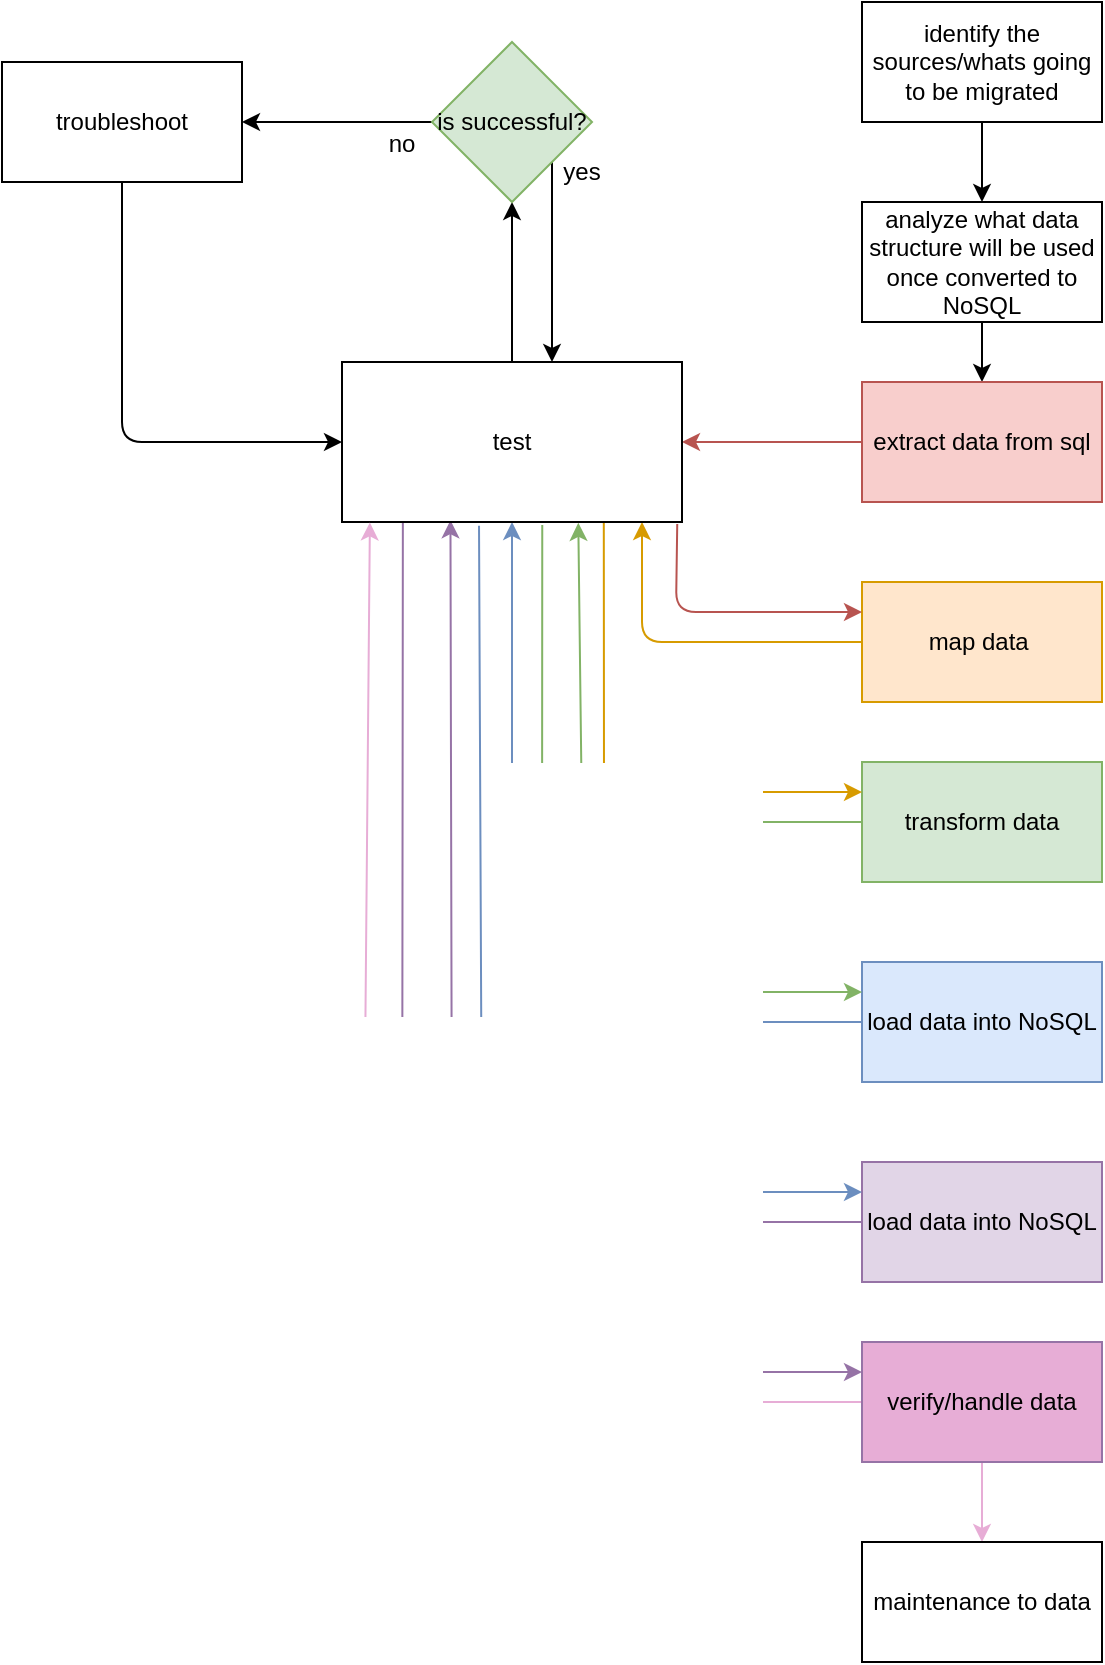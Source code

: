 <mxfile>
    <diagram id="MVB5TgoPTmdPpztOAU_t" name="Page-1">
        <mxGraphModel dx="2514" dy="1136" grid="1" gridSize="10" guides="1" tooltips="1" connect="1" arrows="1" fold="1" page="1" pageScale="1" pageWidth="850" pageHeight="1100" math="0" shadow="0">
            <root>
                <mxCell id="0"/>
                <mxCell id="1" parent="0"/>
                <mxCell id="2" value="" style="edgeStyle=none;html=1;" edge="1" parent="1" source="3" target="5">
                    <mxGeometry relative="1" as="geometry"/>
                </mxCell>
                <mxCell id="3" value="identify the sources/whats going to be migrated" style="rounded=0;whiteSpace=wrap;html=1;" vertex="1" parent="1">
                    <mxGeometry x="360" y="140" width="120" height="60" as="geometry"/>
                </mxCell>
                <mxCell id="4" value="" style="edgeStyle=none;html=1;" edge="1" parent="1" source="5" target="7">
                    <mxGeometry relative="1" as="geometry"/>
                </mxCell>
                <mxCell id="5" value="analyze what data structure will be used once converted to NoSQL" style="rounded=0;whiteSpace=wrap;html=1;" vertex="1" parent="1">
                    <mxGeometry x="360" y="240" width="120" height="60" as="geometry"/>
                </mxCell>
                <mxCell id="6" value="" style="edgeStyle=none;html=1;fillColor=#f8cecc;strokeColor=#b85450;" edge="1" parent="1" source="7" target="22">
                    <mxGeometry relative="1" as="geometry"/>
                </mxCell>
                <mxCell id="7" value="extract data from sql" style="rounded=0;whiteSpace=wrap;html=1;fillColor=#f8cecc;strokeColor=#b85450;" vertex="1" parent="1">
                    <mxGeometry x="360" y="330" width="120" height="60" as="geometry"/>
                </mxCell>
                <mxCell id="8" style="edgeStyle=none;html=1;exitX=0;exitY=0.5;exitDx=0;exitDy=0;fillColor=#ffe6cc;strokeColor=#d79b00;" edge="1" parent="1" source="9">
                    <mxGeometry relative="1" as="geometry">
                        <mxPoint x="250" y="400" as="targetPoint"/>
                        <Array as="points">
                            <mxPoint x="250" y="460"/>
                        </Array>
                    </mxGeometry>
                </mxCell>
                <mxCell id="9" value="map data&amp;nbsp;" style="rounded=0;whiteSpace=wrap;html=1;fillColor=#ffe6cc;strokeColor=#d79b00;" vertex="1" parent="1">
                    <mxGeometry x="360" y="430" width="120" height="60" as="geometry"/>
                </mxCell>
                <mxCell id="10" style="edgeStyle=none;html=1;exitX=0;exitY=0.5;exitDx=0;exitDy=0;entryX=0.695;entryY=1.005;entryDx=0;entryDy=0;fillColor=#d5e8d4;strokeColor=#82b366;entryPerimeter=0;" edge="1" parent="1" source="11" target="22">
                    <mxGeometry relative="1" as="geometry">
                        <Array as="points">
                            <mxPoint x="220" y="550"/>
                        </Array>
                    </mxGeometry>
                </mxCell>
                <mxCell id="11" value="transform data" style="rounded=0;whiteSpace=wrap;html=1;fillColor=#d5e8d4;strokeColor=#82b366;" vertex="1" parent="1">
                    <mxGeometry x="360" y="520" width="120" height="60" as="geometry"/>
                </mxCell>
                <mxCell id="12" style="edgeStyle=none;html=1;exitX=0;exitY=0.5;exitDx=0;exitDy=0;entryX=0.5;entryY=1;entryDx=0;entryDy=0;fillColor=#dae8fc;strokeColor=#6c8ebf;" edge="1" parent="1" source="13" target="22">
                    <mxGeometry relative="1" as="geometry">
                        <Array as="points">
                            <mxPoint x="185" y="650"/>
                        </Array>
                    </mxGeometry>
                </mxCell>
                <mxCell id="13" value="load data into NoSQL" style="rounded=0;whiteSpace=wrap;html=1;fillColor=#dae8fc;strokeColor=#6c8ebf;" vertex="1" parent="1">
                    <mxGeometry x="360" y="620" width="120" height="60" as="geometry"/>
                </mxCell>
                <mxCell id="14" style="edgeStyle=none;html=1;exitX=0;exitY=0.5;exitDx=0;exitDy=0;entryX=0.319;entryY=0.989;entryDx=0;entryDy=0;fillColor=#e1d5e7;strokeColor=#9673a6;entryPerimeter=0;" edge="1" parent="1" source="15" target="22">
                    <mxGeometry relative="1" as="geometry">
                        <Array as="points">
                            <mxPoint x="155" y="750"/>
                        </Array>
                    </mxGeometry>
                </mxCell>
                <mxCell id="15" value="load data into NoSQL" style="rounded=0;whiteSpace=wrap;html=1;fillColor=#e1d5e7;strokeColor=#9673a6;" vertex="1" parent="1">
                    <mxGeometry x="360" y="720" width="120" height="60" as="geometry"/>
                </mxCell>
                <mxCell id="16" style="edgeStyle=none;html=1;exitX=0.986;exitY=1.013;exitDx=0;exitDy=0;entryX=0;entryY=0.25;entryDx=0;entryDy=0;exitPerimeter=0;fillColor=#f8cecc;strokeColor=#b85450;" edge="1" parent="1" source="22" target="9">
                    <mxGeometry relative="1" as="geometry">
                        <Array as="points">
                            <mxPoint x="267" y="445"/>
                        </Array>
                    </mxGeometry>
                </mxCell>
                <mxCell id="17" style="edgeStyle=none;html=1;exitX=0.77;exitY=0.998;exitDx=0;exitDy=0;entryX=0;entryY=0.25;entryDx=0;entryDy=0;exitPerimeter=0;fillColor=#ffe6cc;strokeColor=#d79b00;" edge="1" parent="1" source="22" target="11">
                    <mxGeometry relative="1" as="geometry">
                        <Array as="points">
                            <mxPoint x="231" y="535"/>
                        </Array>
                    </mxGeometry>
                </mxCell>
                <mxCell id="18" style="edgeStyle=none;html=1;exitX=0.589;exitY=1.019;exitDx=0;exitDy=0;entryX=0;entryY=0.25;entryDx=0;entryDy=0;exitPerimeter=0;fillColor=#d5e8d4;strokeColor=#82b366;" edge="1" parent="1" source="22" target="13">
                    <mxGeometry relative="1" as="geometry">
                        <Array as="points">
                            <mxPoint x="200" y="635"/>
                        </Array>
                    </mxGeometry>
                </mxCell>
                <mxCell id="19" style="edgeStyle=none;html=1;exitX=0.403;exitY=1.023;exitDx=0;exitDy=0;entryX=0;entryY=0.25;entryDx=0;entryDy=0;exitPerimeter=0;fillColor=#dae8fc;strokeColor=#6c8ebf;" edge="1" parent="1" source="22" target="15">
                    <mxGeometry relative="1" as="geometry">
                        <Array as="points">
                            <mxPoint x="170" y="735"/>
                        </Array>
                    </mxGeometry>
                </mxCell>
                <mxCell id="20" style="edgeStyle=none;html=1;exitX=0.179;exitY=1.003;exitDx=0;exitDy=0;entryX=0;entryY=0.25;entryDx=0;entryDy=0;strokeColor=#9673a6;exitPerimeter=0;fillColor=#e1d5e7;" edge="1" parent="1" source="22" target="25">
                    <mxGeometry relative="1" as="geometry">
                        <Array as="points">
                            <mxPoint x="130" y="825"/>
                        </Array>
                    </mxGeometry>
                </mxCell>
                <mxCell id="21" value="" style="edgeStyle=none;html=1;" edge="1" parent="1" source="22" target="29">
                    <mxGeometry relative="1" as="geometry"/>
                </mxCell>
                <mxCell id="22" value="test" style="rounded=0;whiteSpace=wrap;html=1;" vertex="1" parent="1">
                    <mxGeometry x="100" y="320" width="170" height="80" as="geometry"/>
                </mxCell>
                <mxCell id="23" style="edgeStyle=none;html=1;exitX=0;exitY=0.5;exitDx=0;exitDy=0;strokeColor=#E7ADD6;entryX=0.082;entryY=1.003;entryDx=0;entryDy=0;entryPerimeter=0;" edge="1" parent="1" source="25" target="22">
                    <mxGeometry relative="1" as="geometry">
                        <mxPoint x="133" y="400" as="targetPoint"/>
                        <Array as="points">
                            <mxPoint x="110" y="840"/>
                        </Array>
                    </mxGeometry>
                </mxCell>
                <mxCell id="24" value="" style="edgeStyle=none;html=1;strokeColor=#E7ADD6;" edge="1" parent="1" source="25" target="26">
                    <mxGeometry relative="1" as="geometry"/>
                </mxCell>
                <mxCell id="25" value="verify/handle data" style="rounded=0;whiteSpace=wrap;html=1;fillColor=#E7ADD6;strokeColor=#9673a6;" vertex="1" parent="1">
                    <mxGeometry x="360" y="810" width="120" height="60" as="geometry"/>
                </mxCell>
                <mxCell id="26" value="maintenance to data" style="rounded=0;whiteSpace=wrap;html=1;" vertex="1" parent="1">
                    <mxGeometry x="360" y="910" width="120" height="60" as="geometry"/>
                </mxCell>
                <mxCell id="27" value="" style="edgeStyle=none;html=1;" edge="1" parent="1" source="29" target="31">
                    <mxGeometry relative="1" as="geometry"/>
                </mxCell>
                <mxCell id="28" style="edgeStyle=none;html=1;exitX=1;exitY=1;exitDx=0;exitDy=0;" edge="1" parent="1" source="29">
                    <mxGeometry relative="1" as="geometry">
                        <mxPoint x="205" y="320" as="targetPoint"/>
                    </mxGeometry>
                </mxCell>
                <mxCell id="29" value="is successful?" style="rhombus;whiteSpace=wrap;html=1;rounded=0;fillColor=#d5e8d4;strokeColor=#82b366;" vertex="1" parent="1">
                    <mxGeometry x="145" y="160" width="80" height="80" as="geometry"/>
                </mxCell>
                <mxCell id="30" style="edgeStyle=none;html=1;exitX=0.5;exitY=1;exitDx=0;exitDy=0;entryX=0;entryY=0.5;entryDx=0;entryDy=0;" edge="1" parent="1" source="31" target="22">
                    <mxGeometry relative="1" as="geometry">
                        <Array as="points">
                            <mxPoint x="-10" y="360"/>
                        </Array>
                    </mxGeometry>
                </mxCell>
                <mxCell id="31" value="troubleshoot" style="whiteSpace=wrap;html=1;rounded=0;" vertex="1" parent="1">
                    <mxGeometry x="-70" y="170" width="120" height="60" as="geometry"/>
                </mxCell>
                <mxCell id="32" value="no" style="text;html=1;strokeColor=none;fillColor=none;align=center;verticalAlign=middle;whiteSpace=wrap;rounded=0;" vertex="1" parent="1">
                    <mxGeometry x="100" y="196" width="60" height="30" as="geometry"/>
                </mxCell>
                <mxCell id="33" value="yes" style="text;html=1;strokeColor=none;fillColor=none;align=center;verticalAlign=middle;whiteSpace=wrap;rounded=0;" vertex="1" parent="1">
                    <mxGeometry x="190" y="210" width="60" height="30" as="geometry"/>
                </mxCell>
            </root>
        </mxGraphModel>
    </diagram>
</mxfile>
